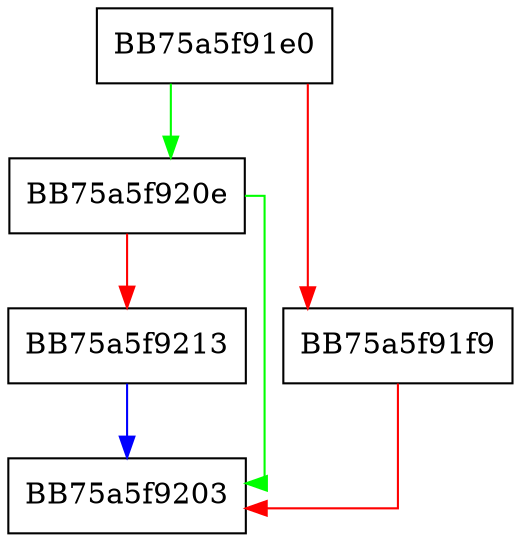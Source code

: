 digraph sqlite3BtreeFirst {
  node [shape="box"];
  graph [splines=ortho];
  BB75a5f91e0 -> BB75a5f920e [color="green"];
  BB75a5f91e0 -> BB75a5f91f9 [color="red"];
  BB75a5f91f9 -> BB75a5f9203 [color="red"];
  BB75a5f920e -> BB75a5f9203 [color="green"];
  BB75a5f920e -> BB75a5f9213 [color="red"];
  BB75a5f9213 -> BB75a5f9203 [color="blue"];
}